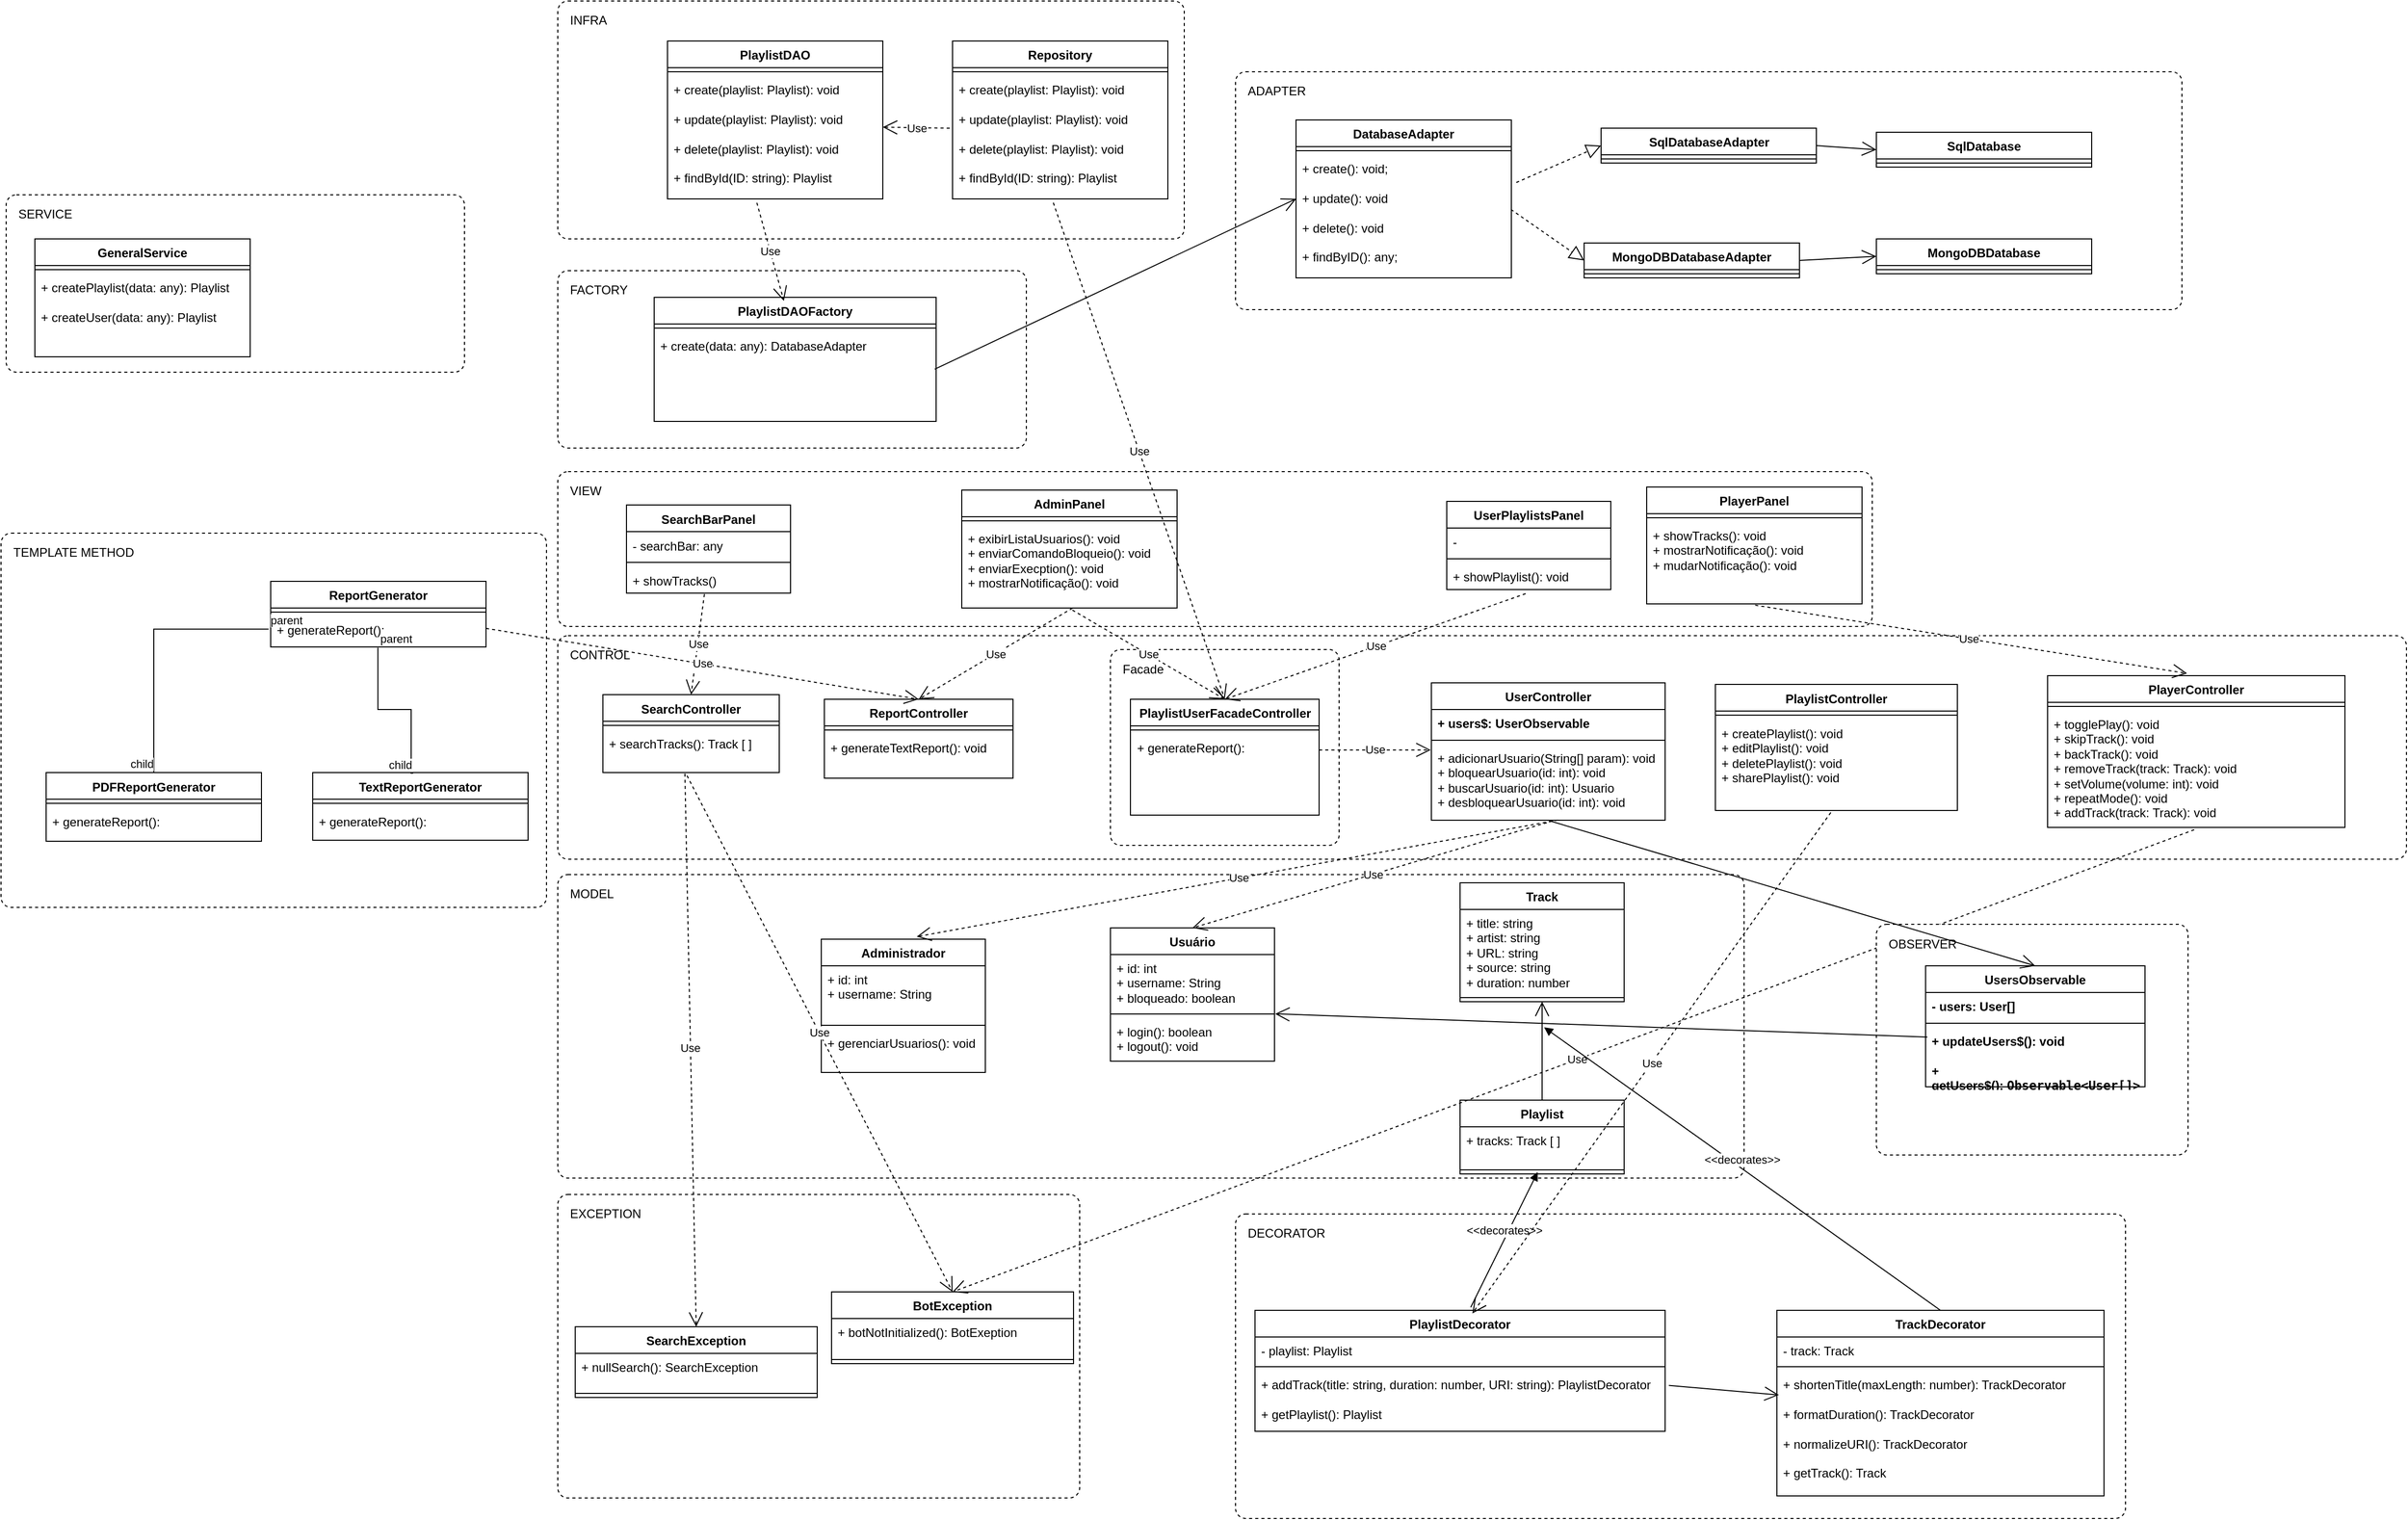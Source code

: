 <mxfile version="26.2.14">
  <diagram id="llquCvDjDa5xM2ESyYwQ" name="Page-1">
    <mxGraphModel dx="2615" dy="2371" grid="0" gridSize="10" guides="1" tooltips="1" connect="1" arrows="1" fold="1" page="1" pageScale="1" pageWidth="1169" pageHeight="1654" math="0" shadow="0" adaptiveColors="simple">
      <root>
        <mxCell id="0" />
        <mxCell id="1" parent="0" />
        <mxCell id="DxOfUJuxhYuCLYuEj3yu-24" value="ADAPTER" style="dashed=1;rounded=1;absoluteArcSize=1;arcSize=20;html=1;verticalAlign=top;align=left;spacingTop=5;spacingLeft=10;whiteSpace=wrap;" parent="1" vertex="1">
          <mxGeometry x="913" y="-209" width="923" height="232" as="geometry" />
        </mxCell>
        <mxCell id="DxOfUJuxhYuCLYuEj3yu-23" value="TEMPLATE METHOD" style="dashed=1;rounded=1;absoluteArcSize=1;arcSize=20;html=1;verticalAlign=top;align=left;spacingTop=5;spacingLeft=10;whiteSpace=wrap;" parent="1" vertex="1">
          <mxGeometry x="-291" y="241" width="532" height="365" as="geometry" />
        </mxCell>
        <mxCell id="kjr9ipNv8nIO2POJV1Nx-50" value="EXCEPTION" style="dashed=1;rounded=1;absoluteArcSize=1;arcSize=20;html=1;verticalAlign=top;align=left;spacingTop=5;spacingLeft=10;whiteSpace=wrap;" parent="1" vertex="1">
          <mxGeometry x="252" y="886" width="509" height="296" as="geometry" />
        </mxCell>
        <mxCell id="T6Cd3c6cxlewvigG5RWd-3" value="MODEL" style="dashed=1;rounded=1;absoluteArcSize=1;arcSize=20;html=1;verticalAlign=top;align=left;spacingTop=5;spacingLeft=10;whiteSpace=wrap;" parent="1" vertex="1">
          <mxGeometry x="252" y="574" width="1157" height="296" as="geometry" />
        </mxCell>
        <mxCell id="T6Cd3c6cxlewvigG5RWd-2" value="VIEW" style="dashed=1;rounded=1;absoluteArcSize=1;arcSize=20;html=1;verticalAlign=top;align=left;spacingTop=5;spacingLeft=10;whiteSpace=wrap;" parent="1" vertex="1">
          <mxGeometry x="252" y="181" width="1282" height="151" as="geometry" />
        </mxCell>
        <mxCell id="T6Cd3c6cxlewvigG5RWd-1" value="CONTROL" style="dashed=1;rounded=1;absoluteArcSize=1;arcSize=20;html=1;verticalAlign=top;align=left;spacingTop=5;spacingLeft=10;whiteSpace=wrap;" parent="1" vertex="1">
          <mxGeometry x="252" y="341" width="1803" height="218" as="geometry" />
        </mxCell>
        <mxCell id="5KsK36yTaGeS-g4vnIt7-17" value="Track" style="swimlane;fontStyle=1;align=center;verticalAlign=top;childLayout=stackLayout;horizontal=1;startSize=26;horizontalStack=0;resizeParent=1;resizeParentMax=0;resizeLast=0;collapsible=1;marginBottom=0;whiteSpace=wrap;html=1;" parent="1" vertex="1">
          <mxGeometry x="1132" y="582" width="160" height="116" as="geometry" />
        </mxCell>
        <mxCell id="5KsK36yTaGeS-g4vnIt7-18" value="+ title: string&lt;div&gt;+ artist: string&lt;/div&gt;&lt;div&gt;+ URL: string&lt;/div&gt;&lt;div&gt;+ source: string&lt;/div&gt;&lt;div&gt;+ duration: number&lt;/div&gt;&lt;div&gt;&lt;br&gt;&lt;/div&gt;" style="text;strokeColor=none;fillColor=none;align=left;verticalAlign=top;spacingLeft=4;spacingRight=4;overflow=hidden;rotatable=0;points=[[0,0.5],[1,0.5]];portConstraint=eastwest;whiteSpace=wrap;html=1;" parent="5KsK36yTaGeS-g4vnIt7-17" vertex="1">
          <mxGeometry y="26" width="160" height="82" as="geometry" />
        </mxCell>
        <mxCell id="5KsK36yTaGeS-g4vnIt7-19" value="" style="line;strokeWidth=1;fillColor=none;align=left;verticalAlign=middle;spacingTop=-1;spacingLeft=3;spacingRight=3;rotatable=0;labelPosition=right;points=[];portConstraint=eastwest;strokeColor=inherit;" parent="5KsK36yTaGeS-g4vnIt7-17" vertex="1">
          <mxGeometry y="108" width="160" height="8" as="geometry" />
        </mxCell>
        <mxCell id="5KsK36yTaGeS-g4vnIt7-37" value="PlayerController" style="swimlane;fontStyle=1;align=center;verticalAlign=top;childLayout=stackLayout;horizontal=1;startSize=26;horizontalStack=0;resizeParent=1;resizeParentMax=0;resizeLast=0;collapsible=1;marginBottom=0;whiteSpace=wrap;html=1;" parent="1" vertex="1">
          <mxGeometry x="1705" y="380" width="290" height="148" as="geometry" />
        </mxCell>
        <mxCell id="5KsK36yTaGeS-g4vnIt7-39" value="" style="line;strokeWidth=1;fillColor=none;align=left;verticalAlign=middle;spacingTop=-1;spacingLeft=3;spacingRight=3;rotatable=0;labelPosition=right;points=[];portConstraint=eastwest;strokeColor=inherit;" parent="5KsK36yTaGeS-g4vnIt7-37" vertex="1">
          <mxGeometry y="26" width="290" height="8" as="geometry" />
        </mxCell>
        <mxCell id="5KsK36yTaGeS-g4vnIt7-40" value="+ togglePlay(): void&lt;br&gt;+ skipTrack(): void&lt;div&gt;+ backTrack(): void&lt;/div&gt;&lt;div&gt;+ removeTrack(track: Track): void&lt;/div&gt;&lt;div&gt;+ setVolume(volume: int): void&lt;/div&gt;&lt;div&gt;+ repeatMode(): void&lt;/div&gt;&lt;div&gt;+ addTrack(track: Track): void&lt;/div&gt;" style="text;strokeColor=none;fillColor=none;align=left;verticalAlign=top;spacingLeft=4;spacingRight=4;overflow=hidden;rotatable=0;points=[[0,0.5],[1,0.5]];portConstraint=eastwest;whiteSpace=wrap;html=1;" parent="5KsK36yTaGeS-g4vnIt7-37" vertex="1">
          <mxGeometry y="34" width="290" height="114" as="geometry" />
        </mxCell>
        <mxCell id="5KsK36yTaGeS-g4vnIt7-41" value="PlayerPanel" style="swimlane;fontStyle=1;align=center;verticalAlign=top;childLayout=stackLayout;horizontal=1;startSize=26;horizontalStack=0;resizeParent=1;resizeParentMax=0;resizeLast=0;collapsible=1;marginBottom=0;whiteSpace=wrap;html=1;" parent="1" vertex="1">
          <mxGeometry x="1314" y="196" width="210" height="114" as="geometry" />
        </mxCell>
        <mxCell id="5KsK36yTaGeS-g4vnIt7-43" value="" style="line;strokeWidth=1;fillColor=none;align=left;verticalAlign=middle;spacingTop=-1;spacingLeft=3;spacingRight=3;rotatable=0;labelPosition=right;points=[];portConstraint=eastwest;strokeColor=inherit;" parent="5KsK36yTaGeS-g4vnIt7-41" vertex="1">
          <mxGeometry y="26" width="210" height="8" as="geometry" />
        </mxCell>
        <mxCell id="5KsK36yTaGeS-g4vnIt7-44" value="+ showTracks(): void&lt;div&gt;+ mostrarNotificação(): void&lt;/div&gt;&lt;div&gt;+ mudarNotificação(): void&lt;/div&gt;" style="text;strokeColor=none;fillColor=none;align=left;verticalAlign=top;spacingLeft=4;spacingRight=4;overflow=hidden;rotatable=0;points=[[0,0.5],[1,0.5]];portConstraint=eastwest;whiteSpace=wrap;html=1;" parent="5KsK36yTaGeS-g4vnIt7-41" vertex="1">
          <mxGeometry y="34" width="210" height="80" as="geometry" />
        </mxCell>
        <mxCell id="5KsK36yTaGeS-g4vnIt7-48" value="Use" style="endArrow=open;endSize=12;dashed=1;html=1;rounded=0;exitX=0.504;exitY=1.016;exitDx=0;exitDy=0;exitPerimeter=0;entryX=0.469;entryY=-0.015;entryDx=0;entryDy=0;entryPerimeter=0;" parent="1" source="5KsK36yTaGeS-g4vnIt7-44" target="5KsK36yTaGeS-g4vnIt7-37" edge="1">
          <mxGeometry x="-0.013" width="160" relative="1" as="geometry">
            <mxPoint x="1400" y="192" as="sourcePoint" />
            <mxPoint x="1560" y="192" as="targetPoint" />
            <mxPoint as="offset" />
          </mxGeometry>
        </mxCell>
        <mxCell id="5KsK36yTaGeS-g4vnIt7-50" value="Use" style="endArrow=open;endSize=12;dashed=1;html=1;rounded=0;exitX=0.475;exitY=1.038;exitDx=0;exitDy=0;exitPerimeter=0;entryX=0.5;entryY=0;entryDx=0;entryDy=0;" parent="1" source="kjr9ipNv8nIO2POJV1Nx-4" target="5KsK36yTaGeS-g4vnIt7-33" edge="1">
          <mxGeometry x="-0.006" width="160" relative="1" as="geometry">
            <mxPoint x="480" y="316.328" as="sourcePoint" />
            <mxPoint x="1065" y="301" as="targetPoint" />
            <mxPoint as="offset" />
          </mxGeometry>
        </mxCell>
        <mxCell id="5KsK36yTaGeS-g4vnIt7-33" value="SearchController" style="swimlane;fontStyle=1;align=center;verticalAlign=top;childLayout=stackLayout;horizontal=1;startSize=26;horizontalStack=0;resizeParent=1;resizeParentMax=0;resizeLast=0;collapsible=1;marginBottom=0;whiteSpace=wrap;html=1;" parent="1" vertex="1">
          <mxGeometry x="296" y="398.5" width="172" height="76" as="geometry" />
        </mxCell>
        <mxCell id="5KsK36yTaGeS-g4vnIt7-35" value="" style="line;strokeWidth=1;fillColor=none;align=left;verticalAlign=middle;spacingTop=-1;spacingLeft=3;spacingRight=3;rotatable=0;labelPosition=right;points=[];portConstraint=eastwest;strokeColor=inherit;" parent="5KsK36yTaGeS-g4vnIt7-33" vertex="1">
          <mxGeometry y="26" width="172" height="8" as="geometry" />
        </mxCell>
        <mxCell id="5KsK36yTaGeS-g4vnIt7-36" value="&lt;div&gt;+ searchTracks(): Track [ ]&lt;/div&gt;" style="text;strokeColor=none;fillColor=none;align=left;verticalAlign=top;spacingLeft=4;spacingRight=4;overflow=hidden;rotatable=0;points=[[0,0.5],[1,0.5]];portConstraint=eastwest;whiteSpace=wrap;html=1;" parent="5KsK36yTaGeS-g4vnIt7-33" vertex="1">
          <mxGeometry y="34" width="172" height="42" as="geometry" />
        </mxCell>
        <mxCell id="kjr9ipNv8nIO2POJV1Nx-1" value="SearchBarPanel" style="swimlane;fontStyle=1;align=center;verticalAlign=top;childLayout=stackLayout;horizontal=1;startSize=26;horizontalStack=0;resizeParent=1;resizeParentMax=0;resizeLast=0;collapsible=1;marginBottom=0;whiteSpace=wrap;html=1;" parent="1" vertex="1">
          <mxGeometry x="319" y="213.5" width="160" height="86" as="geometry" />
        </mxCell>
        <mxCell id="kjr9ipNv8nIO2POJV1Nx-2" value="- searchBar: any" style="text;strokeColor=none;fillColor=none;align=left;verticalAlign=top;spacingLeft=4;spacingRight=4;overflow=hidden;rotatable=0;points=[[0,0.5],[1,0.5]];portConstraint=eastwest;whiteSpace=wrap;html=1;" parent="kjr9ipNv8nIO2POJV1Nx-1" vertex="1">
          <mxGeometry y="26" width="160" height="26" as="geometry" />
        </mxCell>
        <mxCell id="kjr9ipNv8nIO2POJV1Nx-3" value="" style="line;strokeWidth=1;fillColor=none;align=left;verticalAlign=middle;spacingTop=-1;spacingLeft=3;spacingRight=3;rotatable=0;labelPosition=right;points=[];portConstraint=eastwest;strokeColor=inherit;" parent="kjr9ipNv8nIO2POJV1Nx-1" vertex="1">
          <mxGeometry y="52" width="160" height="8" as="geometry" />
        </mxCell>
        <mxCell id="kjr9ipNv8nIO2POJV1Nx-4" value="+ showTracks()" style="text;strokeColor=none;fillColor=none;align=left;verticalAlign=top;spacingLeft=4;spacingRight=4;overflow=hidden;rotatable=0;points=[[0,0.5],[1,0.5]];portConstraint=eastwest;whiteSpace=wrap;html=1;" parent="kjr9ipNv8nIO2POJV1Nx-1" vertex="1">
          <mxGeometry y="60" width="160" height="26" as="geometry" />
        </mxCell>
        <mxCell id="kjr9ipNv8nIO2POJV1Nx-5" value="UserPlaylistsPanel" style="swimlane;fontStyle=1;align=center;verticalAlign=top;childLayout=stackLayout;horizontal=1;startSize=26;horizontalStack=0;resizeParent=1;resizeParentMax=0;resizeLast=0;collapsible=1;marginBottom=0;whiteSpace=wrap;html=1;" parent="1" vertex="1">
          <mxGeometry x="1119" y="210" width="160" height="86" as="geometry" />
        </mxCell>
        <mxCell id="kjr9ipNv8nIO2POJV1Nx-6" value="-" style="text;strokeColor=none;fillColor=none;align=left;verticalAlign=top;spacingLeft=4;spacingRight=4;overflow=hidden;rotatable=0;points=[[0,0.5],[1,0.5]];portConstraint=eastwest;whiteSpace=wrap;html=1;" parent="kjr9ipNv8nIO2POJV1Nx-5" vertex="1">
          <mxGeometry y="26" width="160" height="26" as="geometry" />
        </mxCell>
        <mxCell id="kjr9ipNv8nIO2POJV1Nx-7" value="" style="line;strokeWidth=1;fillColor=none;align=left;verticalAlign=middle;spacingTop=-1;spacingLeft=3;spacingRight=3;rotatable=0;labelPosition=right;points=[];portConstraint=eastwest;strokeColor=inherit;" parent="kjr9ipNv8nIO2POJV1Nx-5" vertex="1">
          <mxGeometry y="52" width="160" height="8" as="geometry" />
        </mxCell>
        <mxCell id="kjr9ipNv8nIO2POJV1Nx-8" value="+ showPlaylist(): void" style="text;strokeColor=none;fillColor=none;align=left;verticalAlign=top;spacingLeft=4;spacingRight=4;overflow=hidden;rotatable=0;points=[[0,0.5],[1,0.5]];portConstraint=eastwest;whiteSpace=wrap;html=1;" parent="kjr9ipNv8nIO2POJV1Nx-5" vertex="1">
          <mxGeometry y="60" width="160" height="26" as="geometry" />
        </mxCell>
        <mxCell id="kjr9ipNv8nIO2POJV1Nx-10" value="PlaylistController" style="swimlane;fontStyle=1;align=center;verticalAlign=top;childLayout=stackLayout;horizontal=1;startSize=26;horizontalStack=0;resizeParent=1;resizeParentMax=0;resizeLast=0;collapsible=1;marginBottom=0;whiteSpace=wrap;html=1;" parent="1" vertex="1">
          <mxGeometry x="1381" y="388.5" width="236" height="123" as="geometry" />
        </mxCell>
        <mxCell id="kjr9ipNv8nIO2POJV1Nx-11" value="" style="line;strokeWidth=1;fillColor=none;align=left;verticalAlign=middle;spacingTop=-1;spacingLeft=3;spacingRight=3;rotatable=0;labelPosition=right;points=[];portConstraint=eastwest;strokeColor=inherit;" parent="kjr9ipNv8nIO2POJV1Nx-10" vertex="1">
          <mxGeometry y="26" width="236" height="8" as="geometry" />
        </mxCell>
        <mxCell id="kjr9ipNv8nIO2POJV1Nx-12" value="&lt;div&gt;+ createPlaylist(): void&lt;/div&gt;&lt;div&gt;+ editPlaylist(): void&lt;/div&gt;&lt;div&gt;+ deletePlaylist(): void&lt;/div&gt;&lt;div&gt;+ sharePlaylist(): void&lt;/div&gt;" style="text;strokeColor=none;fillColor=none;align=left;verticalAlign=top;spacingLeft=4;spacingRight=4;overflow=hidden;rotatable=0;points=[[0,0.5],[1,0.5]];portConstraint=eastwest;whiteSpace=wrap;html=1;" parent="kjr9ipNv8nIO2POJV1Nx-10" vertex="1">
          <mxGeometry y="34" width="236" height="89" as="geometry" />
        </mxCell>
        <mxCell id="kjr9ipNv8nIO2POJV1Nx-15" value="Usuário" style="swimlane;fontStyle=1;align=center;verticalAlign=top;childLayout=stackLayout;horizontal=1;startSize=26;horizontalStack=0;resizeParent=1;resizeParentMax=0;resizeLast=0;collapsible=1;marginBottom=0;whiteSpace=wrap;html=1;" parent="1" vertex="1">
          <mxGeometry x="791" y="626" width="160" height="130" as="geometry" />
        </mxCell>
        <mxCell id="kjr9ipNv8nIO2POJV1Nx-16" value="+ id: int&lt;div&gt;+ username: String&lt;/div&gt;&lt;div&gt;+ bloqueado: boolean&lt;/div&gt;" style="text;strokeColor=none;fillColor=none;align=left;verticalAlign=top;spacingLeft=4;spacingRight=4;overflow=hidden;rotatable=0;points=[[0,0.5],[1,0.5]];portConstraint=eastwest;whiteSpace=wrap;html=1;" parent="kjr9ipNv8nIO2POJV1Nx-15" vertex="1">
          <mxGeometry y="26" width="160" height="54" as="geometry" />
        </mxCell>
        <mxCell id="kjr9ipNv8nIO2POJV1Nx-17" value="" style="line;strokeWidth=1;fillColor=none;align=left;verticalAlign=middle;spacingTop=-1;spacingLeft=3;spacingRight=3;rotatable=0;labelPosition=right;points=[];portConstraint=eastwest;strokeColor=inherit;" parent="kjr9ipNv8nIO2POJV1Nx-15" vertex="1">
          <mxGeometry y="80" width="160" height="8" as="geometry" />
        </mxCell>
        <mxCell id="kjr9ipNv8nIO2POJV1Nx-18" value="+ login(): boolean&lt;div&gt;+ logout(): void&lt;/div&gt;" style="text;strokeColor=none;fillColor=none;align=left;verticalAlign=top;spacingLeft=4;spacingRight=4;overflow=hidden;rotatable=0;points=[[0,0.5],[1,0.5]];portConstraint=eastwest;whiteSpace=wrap;html=1;" parent="kjr9ipNv8nIO2POJV1Nx-15" vertex="1">
          <mxGeometry y="88" width="160" height="42" as="geometry" />
        </mxCell>
        <mxCell id="kjr9ipNv8nIO2POJV1Nx-19" value="AdminPanel" style="swimlane;fontStyle=1;align=center;verticalAlign=top;childLayout=stackLayout;horizontal=1;startSize=26;horizontalStack=0;resizeParent=1;resizeParentMax=0;resizeLast=0;collapsible=1;marginBottom=0;whiteSpace=wrap;html=1;" parent="1" vertex="1">
          <mxGeometry x="646" y="199" width="210" height="115" as="geometry" />
        </mxCell>
        <mxCell id="kjr9ipNv8nIO2POJV1Nx-20" value="" style="line;strokeWidth=1;fillColor=none;align=left;verticalAlign=middle;spacingTop=-1;spacingLeft=3;spacingRight=3;rotatable=0;labelPosition=right;points=[];portConstraint=eastwest;strokeColor=inherit;" parent="kjr9ipNv8nIO2POJV1Nx-19" vertex="1">
          <mxGeometry y="26" width="210" height="8" as="geometry" />
        </mxCell>
        <mxCell id="kjr9ipNv8nIO2POJV1Nx-21" value="+ exibirListaUsuarios(): void&lt;div&gt;+ enviarComandoBloqueio(): void&lt;/div&gt;&lt;div&gt;+ enviarExecption(): void&lt;br&gt;&lt;/div&gt;&lt;div&gt;+ mostrarNotificação(): void&lt;/div&gt;" style="text;strokeColor=none;fillColor=none;align=left;verticalAlign=top;spacingLeft=4;spacingRight=4;overflow=hidden;rotatable=0;points=[[0,0.5],[1,0.5]];portConstraint=eastwest;whiteSpace=wrap;html=1;" parent="kjr9ipNv8nIO2POJV1Nx-19" vertex="1">
          <mxGeometry y="34" width="210" height="81" as="geometry" />
        </mxCell>
        <mxCell id="kjr9ipNv8nIO2POJV1Nx-31" value="Playlist" style="swimlane;fontStyle=1;align=center;verticalAlign=top;childLayout=stackLayout;horizontal=1;startSize=26;horizontalStack=0;resizeParent=1;resizeParentMax=0;resizeLast=0;collapsible=1;marginBottom=0;whiteSpace=wrap;html=1;" parent="1" vertex="1">
          <mxGeometry x="1132" y="794" width="160" height="72" as="geometry" />
        </mxCell>
        <mxCell id="kjr9ipNv8nIO2POJV1Nx-32" value="+ tracks: Track [ ]" style="text;strokeColor=none;fillColor=none;align=left;verticalAlign=top;spacingLeft=4;spacingRight=4;overflow=hidden;rotatable=0;points=[[0,0.5],[1,0.5]];portConstraint=eastwest;whiteSpace=wrap;html=1;" parent="kjr9ipNv8nIO2POJV1Nx-31" vertex="1">
          <mxGeometry y="26" width="160" height="38" as="geometry" />
        </mxCell>
        <mxCell id="kjr9ipNv8nIO2POJV1Nx-33" value="" style="line;strokeWidth=1;fillColor=none;align=left;verticalAlign=middle;spacingTop=-1;spacingLeft=3;spacingRight=3;rotatable=0;labelPosition=right;points=[];portConstraint=eastwest;strokeColor=inherit;" parent="kjr9ipNv8nIO2POJV1Nx-31" vertex="1">
          <mxGeometry y="64" width="160" height="8" as="geometry" />
        </mxCell>
        <mxCell id="kjr9ipNv8nIO2POJV1Nx-37" value="ReportController" style="swimlane;fontStyle=1;align=center;verticalAlign=top;childLayout=stackLayout;horizontal=1;startSize=26;horizontalStack=0;resizeParent=1;resizeParentMax=0;resizeLast=0;collapsible=1;marginBottom=0;whiteSpace=wrap;html=1;" parent="1" vertex="1">
          <mxGeometry x="512" y="403" width="184" height="77" as="geometry" />
        </mxCell>
        <mxCell id="kjr9ipNv8nIO2POJV1Nx-38" value="" style="line;strokeWidth=1;fillColor=none;align=left;verticalAlign=middle;spacingTop=-1;spacingLeft=3;spacingRight=3;rotatable=0;labelPosition=right;points=[];portConstraint=eastwest;strokeColor=inherit;" parent="kjr9ipNv8nIO2POJV1Nx-37" vertex="1">
          <mxGeometry y="26" width="184" height="8" as="geometry" />
        </mxCell>
        <mxCell id="kjr9ipNv8nIO2POJV1Nx-39" value="+ generateTextReport(): void" style="text;strokeColor=none;fillColor=none;align=left;verticalAlign=top;spacingLeft=4;spacingRight=4;overflow=hidden;rotatable=0;points=[[0,0.5],[1,0.5]];portConstraint=eastwest;whiteSpace=wrap;html=1;" parent="kjr9ipNv8nIO2POJV1Nx-37" vertex="1">
          <mxGeometry y="34" width="184" height="43" as="geometry" />
        </mxCell>
        <mxCell id="kjr9ipNv8nIO2POJV1Nx-40" value="Use" style="endArrow=open;endSize=12;dashed=1;html=1;rounded=0;exitX=0.514;exitY=1.002;exitDx=0;exitDy=0;exitPerimeter=0;entryX=0.5;entryY=0;entryDx=0;entryDy=0;" parent="1" source="kjr9ipNv8nIO2POJV1Nx-21" target="kjr9ipNv8nIO2POJV1Nx-37" edge="1">
          <mxGeometry x="-0.002" width="160" relative="1" as="geometry">
            <mxPoint x="595" y="311" as="sourcePoint" />
            <mxPoint x="747" y="414" as="targetPoint" />
            <mxPoint as="offset" />
          </mxGeometry>
        </mxCell>
        <mxCell id="kjr9ipNv8nIO2POJV1Nx-41" value="" style="endArrow=open;endFill=1;endSize=12;html=1;rounded=0;entryX=0.5;entryY=1;entryDx=0;entryDy=0;exitX=0.5;exitY=0;exitDx=0;exitDy=0;" parent="1" source="kjr9ipNv8nIO2POJV1Nx-31" target="5KsK36yTaGeS-g4vnIt7-17" edge="1">
          <mxGeometry width="160" relative="1" as="geometry">
            <mxPoint x="1556" y="819" as="sourcePoint" />
            <mxPoint x="1295" y="656" as="targetPoint" />
          </mxGeometry>
        </mxCell>
        <mxCell id="kjr9ipNv8nIO2POJV1Nx-42" value="Administrador" style="swimlane;fontStyle=1;align=center;verticalAlign=top;childLayout=stackLayout;horizontal=1;startSize=26;horizontalStack=0;resizeParent=1;resizeParentMax=0;resizeLast=0;collapsible=1;marginBottom=0;whiteSpace=wrap;html=1;" parent="1" vertex="1">
          <mxGeometry x="509" y="637" width="160" height="130" as="geometry" />
        </mxCell>
        <mxCell id="kjr9ipNv8nIO2POJV1Nx-43" value="+ id: int&lt;div&gt;+ username: String&lt;/div&gt;" style="text;strokeColor=none;fillColor=none;align=left;verticalAlign=top;spacingLeft=4;spacingRight=4;overflow=hidden;rotatable=0;points=[[0,0.5],[1,0.5]];portConstraint=eastwest;whiteSpace=wrap;html=1;" parent="kjr9ipNv8nIO2POJV1Nx-42" vertex="1">
          <mxGeometry y="26" width="160" height="54" as="geometry" />
        </mxCell>
        <mxCell id="kjr9ipNv8nIO2POJV1Nx-44" value="" style="line;strokeWidth=1;fillColor=none;align=left;verticalAlign=middle;spacingTop=-1;spacingLeft=3;spacingRight=3;rotatable=0;labelPosition=right;points=[];portConstraint=eastwest;strokeColor=inherit;" parent="kjr9ipNv8nIO2POJV1Nx-42" vertex="1">
          <mxGeometry y="80" width="160" height="8" as="geometry" />
        </mxCell>
        <mxCell id="kjr9ipNv8nIO2POJV1Nx-45" value="&lt;div&gt;+ gerenciarUsuarios(): void&lt;/div&gt;" style="text;strokeColor=none;fillColor=none;align=left;verticalAlign=top;spacingLeft=4;spacingRight=4;overflow=hidden;rotatable=0;points=[[0,0.5],[1,0.5]];portConstraint=eastwest;whiteSpace=wrap;html=1;" parent="kjr9ipNv8nIO2POJV1Nx-42" vertex="1">
          <mxGeometry y="88" width="160" height="42" as="geometry" />
        </mxCell>
        <mxCell id="kjr9ipNv8nIO2POJV1Nx-46" value="SearchException" style="swimlane;fontStyle=1;align=center;verticalAlign=top;childLayout=stackLayout;horizontal=1;startSize=26;horizontalStack=0;resizeParent=1;resizeParentMax=0;resizeLast=0;collapsible=1;marginBottom=0;whiteSpace=wrap;html=1;" parent="1" vertex="1">
          <mxGeometry x="269" y="1015" width="236" height="69" as="geometry" />
        </mxCell>
        <mxCell id="kjr9ipNv8nIO2POJV1Nx-47" value="+ nullSearch(): SearchException" style="text;strokeColor=none;fillColor=none;align=left;verticalAlign=top;spacingLeft=4;spacingRight=4;overflow=hidden;rotatable=0;points=[[0,0.5],[1,0.5]];portConstraint=eastwest;whiteSpace=wrap;html=1;" parent="kjr9ipNv8nIO2POJV1Nx-46" vertex="1">
          <mxGeometry y="26" width="236" height="35" as="geometry" />
        </mxCell>
        <mxCell id="kjr9ipNv8nIO2POJV1Nx-48" value="" style="line;strokeWidth=1;fillColor=none;align=left;verticalAlign=middle;spacingTop=-1;spacingLeft=3;spacingRight=3;rotatable=0;labelPosition=right;points=[];portConstraint=eastwest;strokeColor=inherit;" parent="kjr9ipNv8nIO2POJV1Nx-46" vertex="1">
          <mxGeometry y="61" width="236" height="8" as="geometry" />
        </mxCell>
        <mxCell id="kjr9ipNv8nIO2POJV1Nx-49" value="Use" style="endArrow=open;endSize=12;dashed=1;html=1;rounded=0;exitX=0.465;exitY=1.024;exitDx=0;exitDy=0;exitPerimeter=0;entryX=0.5;entryY=0;entryDx=0;entryDy=0;" parent="1" source="5KsK36yTaGeS-g4vnIt7-36" target="kjr9ipNv8nIO2POJV1Nx-46" edge="1">
          <mxGeometry x="-0.006" width="160" relative="1" as="geometry">
            <mxPoint x="405" y="302" as="sourcePoint" />
            <mxPoint x="917" y="1018" as="targetPoint" />
            <mxPoint as="offset" />
          </mxGeometry>
        </mxCell>
        <mxCell id="kjr9ipNv8nIO2POJV1Nx-59" value="Use" style="endArrow=open;endSize=12;dashed=1;html=1;rounded=0;exitX=0.541;exitY=0.998;exitDx=0;exitDy=0;exitPerimeter=0;entryX=0.582;entryY=-0.019;entryDx=0;entryDy=0;entryPerimeter=0;" parent="1" source="zEK6xKlpBCylGKKtQMx9-17" target="kjr9ipNv8nIO2POJV1Nx-42" edge="1">
          <mxGeometry x="-0.006" width="160" relative="1" as="geometry">
            <mxPoint x="1206" y="299" as="sourcePoint" />
            <mxPoint x="1209" y="413" as="targetPoint" />
            <mxPoint as="offset" />
          </mxGeometry>
        </mxCell>
        <mxCell id="kjr9ipNv8nIO2POJV1Nx-63" value="Use" style="endArrow=open;endSize=12;dashed=1;html=1;rounded=0;exitX=0.519;exitY=1.009;exitDx=0;exitDy=0;exitPerimeter=0;entryX=0.5;entryY=0;entryDx=0;entryDy=0;" parent="1" source="zEK6xKlpBCylGKKtQMx9-17" target="kjr9ipNv8nIO2POJV1Nx-15" edge="1">
          <mxGeometry width="160" relative="1" as="geometry">
            <mxPoint x="907" y="582" as="sourcePoint" />
            <mxPoint x="1067" y="582" as="targetPoint" />
          </mxGeometry>
        </mxCell>
        <mxCell id="kjr9ipNv8nIO2POJV1Nx-67" value="BotException" style="swimlane;fontStyle=1;align=center;verticalAlign=top;childLayout=stackLayout;horizontal=1;startSize=26;horizontalStack=0;resizeParent=1;resizeParentMax=0;resizeLast=0;collapsible=1;marginBottom=0;whiteSpace=wrap;html=1;" parent="1" vertex="1">
          <mxGeometry x="519" y="981" width="236" height="70" as="geometry" />
        </mxCell>
        <mxCell id="kjr9ipNv8nIO2POJV1Nx-68" value="+ botNotInitialized(): BotExeption" style="text;strokeColor=none;fillColor=none;align=left;verticalAlign=top;spacingLeft=4;spacingRight=4;overflow=hidden;rotatable=0;points=[[0,0.5],[1,0.5]];portConstraint=eastwest;whiteSpace=wrap;html=1;" parent="kjr9ipNv8nIO2POJV1Nx-67" vertex="1">
          <mxGeometry y="26" width="236" height="36" as="geometry" />
        </mxCell>
        <mxCell id="kjr9ipNv8nIO2POJV1Nx-69" value="" style="line;strokeWidth=1;fillColor=none;align=left;verticalAlign=middle;spacingTop=-1;spacingLeft=3;spacingRight=3;rotatable=0;labelPosition=right;points=[];portConstraint=eastwest;strokeColor=inherit;" parent="kjr9ipNv8nIO2POJV1Nx-67" vertex="1">
          <mxGeometry y="62" width="236" height="8" as="geometry" />
        </mxCell>
        <mxCell id="kjr9ipNv8nIO2POJV1Nx-70" value="Use" style="endArrow=open;endSize=12;dashed=1;html=1;rounded=0;exitX=0.477;exitY=1.071;exitDx=0;exitDy=0;exitPerimeter=0;entryX=0.5;entryY=0;entryDx=0;entryDy=0;" parent="1" source="5KsK36yTaGeS-g4vnIt7-36" target="kjr9ipNv8nIO2POJV1Nx-67" edge="1">
          <mxGeometry x="-0.006" width="160" relative="1" as="geometry">
            <mxPoint x="400" y="490" as="sourcePoint" />
            <mxPoint x="397" y="1025" as="targetPoint" />
            <mxPoint as="offset" />
          </mxGeometry>
        </mxCell>
        <mxCell id="kjr9ipNv8nIO2POJV1Nx-71" value="Use" style="endArrow=open;endSize=12;dashed=1;html=1;rounded=0;exitX=0.493;exitY=1.02;exitDx=0;exitDy=0;exitPerimeter=0;entryX=0.5;entryY=0;entryDx=0;entryDy=0;" parent="1" source="5KsK36yTaGeS-g4vnIt7-40" target="kjr9ipNv8nIO2POJV1Nx-67" edge="1">
          <mxGeometry x="-0.006" width="160" relative="1" as="geometry">
            <mxPoint x="410" y="500" as="sourcePoint" />
            <mxPoint x="407" y="1035" as="targetPoint" />
            <mxPoint as="offset" />
          </mxGeometry>
        </mxCell>
        <mxCell id="R-hwBEUbuUhntxm6cdEF-1" value="INFRA" style="dashed=1;rounded=1;absoluteArcSize=1;arcSize=20;html=1;verticalAlign=top;align=left;spacingTop=5;spacingLeft=10;whiteSpace=wrap;" parent="1" vertex="1">
          <mxGeometry x="252" y="-278" width="611" height="232" as="geometry" />
        </mxCell>
        <mxCell id="R-hwBEUbuUhntxm6cdEF-2" value="PlaylistDAO" style="swimlane;fontStyle=1;align=center;verticalAlign=top;childLayout=stackLayout;horizontal=1;startSize=26;horizontalStack=0;resizeParent=1;resizeParentMax=0;resizeLast=0;collapsible=1;marginBottom=0;whiteSpace=wrap;html=1;" parent="1" vertex="1">
          <mxGeometry x="359" y="-239" width="210" height="154" as="geometry" />
        </mxCell>
        <mxCell id="R-hwBEUbuUhntxm6cdEF-3" value="" style="line;strokeWidth=1;fillColor=none;align=left;verticalAlign=middle;spacingTop=-1;spacingLeft=3;spacingRight=3;rotatable=0;labelPosition=right;points=[];portConstraint=eastwest;strokeColor=inherit;" parent="R-hwBEUbuUhntxm6cdEF-2" vertex="1">
          <mxGeometry y="26" width="210" height="8" as="geometry" />
        </mxCell>
        <mxCell id="R-hwBEUbuUhntxm6cdEF-4" value="+ create(playlist: Playlist): void&lt;div&gt;&lt;br&gt;&lt;/div&gt;&lt;div&gt;+ update(playlist: Playlist): void&lt;/div&gt;&lt;div&gt;&lt;br&gt;&lt;/div&gt;&lt;div&gt;+ delete(playlist: Playlist): void&lt;/div&gt;&lt;div&gt;&lt;br&gt;&lt;/div&gt;&lt;div&gt;+ findById(ID: string): Playlist&lt;/div&gt;" style="text;strokeColor=none;fillColor=none;align=left;verticalAlign=top;spacingLeft=4;spacingRight=4;overflow=hidden;rotatable=0;points=[[0,0.5],[1,0.5]];portConstraint=eastwest;whiteSpace=wrap;html=1;" parent="R-hwBEUbuUhntxm6cdEF-2" vertex="1">
          <mxGeometry y="34" width="210" height="120" as="geometry" />
        </mxCell>
        <mxCell id="R-hwBEUbuUhntxm6cdEF-5" value="FACTORY" style="dashed=1;rounded=1;absoluteArcSize=1;arcSize=20;html=1;verticalAlign=top;align=left;spacingTop=5;spacingLeft=10;whiteSpace=wrap;" parent="1" vertex="1">
          <mxGeometry x="252" y="-15" width="457" height="173" as="geometry" />
        </mxCell>
        <mxCell id="R-hwBEUbuUhntxm6cdEF-6" value="PlaylistDAOFactory" style="swimlane;fontStyle=1;align=center;verticalAlign=top;childLayout=stackLayout;horizontal=1;startSize=26;horizontalStack=0;resizeParent=1;resizeParentMax=0;resizeLast=0;collapsible=1;marginBottom=0;whiteSpace=wrap;html=1;" parent="1" vertex="1">
          <mxGeometry x="346" y="11" width="275" height="121" as="geometry" />
        </mxCell>
        <mxCell id="R-hwBEUbuUhntxm6cdEF-7" value="" style="line;strokeWidth=1;fillColor=none;align=left;verticalAlign=middle;spacingTop=-1;spacingLeft=3;spacingRight=3;rotatable=0;labelPosition=right;points=[];portConstraint=eastwest;strokeColor=inherit;" parent="R-hwBEUbuUhntxm6cdEF-6" vertex="1">
          <mxGeometry y="26" width="275" height="8" as="geometry" />
        </mxCell>
        <mxCell id="R-hwBEUbuUhntxm6cdEF-8" value="+ create(data: any): DatabaseAdapter&lt;div&gt;&lt;br&gt;&lt;div&gt;&lt;br&gt;&lt;/div&gt;&lt;/div&gt;" style="text;strokeColor=none;fillColor=none;align=left;verticalAlign=top;spacingLeft=4;spacingRight=4;overflow=hidden;rotatable=0;points=[[0,0.5],[1,0.5]];portConstraint=eastwest;whiteSpace=wrap;html=1;" parent="R-hwBEUbuUhntxm6cdEF-6" vertex="1">
          <mxGeometry y="34" width="275" height="87" as="geometry" />
        </mxCell>
        <mxCell id="R-hwBEUbuUhntxm6cdEF-9" value="SERVICE" style="dashed=1;rounded=1;absoluteArcSize=1;arcSize=20;html=1;verticalAlign=top;align=left;spacingTop=5;spacingLeft=10;whiteSpace=wrap;" parent="1" vertex="1">
          <mxGeometry x="-286" y="-89" width="447" height="173" as="geometry" />
        </mxCell>
        <mxCell id="R-hwBEUbuUhntxm6cdEF-10" value="GeneralService" style="swimlane;fontStyle=1;align=center;verticalAlign=top;childLayout=stackLayout;horizontal=1;startSize=26;horizontalStack=0;resizeParent=1;resizeParentMax=0;resizeLast=0;collapsible=1;marginBottom=0;whiteSpace=wrap;html=1;" parent="1" vertex="1">
          <mxGeometry x="-258" y="-46" width="210" height="115" as="geometry" />
        </mxCell>
        <mxCell id="R-hwBEUbuUhntxm6cdEF-11" value="" style="line;strokeWidth=1;fillColor=none;align=left;verticalAlign=middle;spacingTop=-1;spacingLeft=3;spacingRight=3;rotatable=0;labelPosition=right;points=[];portConstraint=eastwest;strokeColor=inherit;" parent="R-hwBEUbuUhntxm6cdEF-10" vertex="1">
          <mxGeometry y="26" width="210" height="8" as="geometry" />
        </mxCell>
        <mxCell id="R-hwBEUbuUhntxm6cdEF-12" value="+ createPlaylist(data: any): Playlist&lt;div&gt;&lt;br&gt;&lt;/div&gt;&lt;div&gt;+ createUser(data: any): Playlist&lt;/div&gt;" style="text;strokeColor=none;fillColor=none;align=left;verticalAlign=top;spacingLeft=4;spacingRight=4;overflow=hidden;rotatable=0;points=[[0,0.5],[1,0.5]];portConstraint=eastwest;whiteSpace=wrap;html=1;" parent="R-hwBEUbuUhntxm6cdEF-10" vertex="1">
          <mxGeometry y="34" width="210" height="81" as="geometry" />
        </mxCell>
        <mxCell id="R-hwBEUbuUhntxm6cdEF-13" value="Repository" style="swimlane;fontStyle=1;align=center;verticalAlign=top;childLayout=stackLayout;horizontal=1;startSize=26;horizontalStack=0;resizeParent=1;resizeParentMax=0;resizeLast=0;collapsible=1;marginBottom=0;whiteSpace=wrap;html=1;" parent="1" vertex="1">
          <mxGeometry x="637" y="-239" width="210" height="154" as="geometry" />
        </mxCell>
        <mxCell id="R-hwBEUbuUhntxm6cdEF-14" value="" style="line;strokeWidth=1;fillColor=none;align=left;verticalAlign=middle;spacingTop=-1;spacingLeft=3;spacingRight=3;rotatable=0;labelPosition=right;points=[];portConstraint=eastwest;strokeColor=inherit;" parent="R-hwBEUbuUhntxm6cdEF-13" vertex="1">
          <mxGeometry y="26" width="210" height="8" as="geometry" />
        </mxCell>
        <mxCell id="R-hwBEUbuUhntxm6cdEF-15" value="+ create(playlist: Playlist): void&lt;div&gt;&lt;br&gt;&lt;/div&gt;&lt;div&gt;+ update(playlist: Playlist): void&lt;/div&gt;&lt;div&gt;&lt;br&gt;&lt;/div&gt;&lt;div&gt;+ delete(playlist: Playlist): void&lt;/div&gt;&lt;div&gt;&lt;br&gt;&lt;/div&gt;&lt;div&gt;+ findById(ID: string): Playlist&lt;/div&gt;" style="text;strokeColor=none;fillColor=none;align=left;verticalAlign=top;spacingLeft=4;spacingRight=4;overflow=hidden;rotatable=0;points=[[0,0.5],[1,0.5]];portConstraint=eastwest;whiteSpace=wrap;html=1;" parent="R-hwBEUbuUhntxm6cdEF-13" vertex="1">
          <mxGeometry y="34" width="210" height="120" as="geometry" />
        </mxCell>
        <mxCell id="R-hwBEUbuUhntxm6cdEF-17" value="Use" style="endArrow=open;endSize=12;dashed=1;html=1;rounded=0;exitX=-0.013;exitY=0.425;exitDx=0;exitDy=0;exitPerimeter=0;entryX=1;entryY=0.417;entryDx=0;entryDy=0;entryPerimeter=0;" parent="1" source="R-hwBEUbuUhntxm6cdEF-15" target="R-hwBEUbuUhntxm6cdEF-4" edge="1">
          <mxGeometry width="160" relative="1" as="geometry">
            <mxPoint x="684" y="2" as="sourcePoint" />
            <mxPoint x="844" y="2" as="targetPoint" />
          </mxGeometry>
        </mxCell>
        <mxCell id="R-hwBEUbuUhntxm6cdEF-18" value="Use" style="endArrow=open;endSize=12;dashed=1;html=1;rounded=0;exitX=0.415;exitY=1.031;exitDx=0;exitDy=0;exitPerimeter=0;entryX=0.46;entryY=0.029;entryDx=0;entryDy=0;entryPerimeter=0;" parent="1" source="R-hwBEUbuUhntxm6cdEF-4" target="R-hwBEUbuUhntxm6cdEF-6" edge="1">
          <mxGeometry width="160" relative="1" as="geometry">
            <mxPoint x="738" y="47" as="sourcePoint" />
            <mxPoint x="898" y="47" as="targetPoint" />
          </mxGeometry>
        </mxCell>
        <mxCell id="DxOfUJuxhYuCLYuEj3yu-4" value="Facade" style="dashed=1;rounded=1;absoluteArcSize=1;arcSize=20;html=1;verticalAlign=top;align=left;spacingTop=5;spacingLeft=10;whiteSpace=wrap;" parent="1" vertex="1">
          <mxGeometry x="791" y="354.5" width="223" height="191" as="geometry" />
        </mxCell>
        <mxCell id="DxOfUJuxhYuCLYuEj3yu-1" value="PlaylistUserFacadeController" style="swimlane;fontStyle=1;align=center;verticalAlign=top;childLayout=stackLayout;horizontal=1;startSize=26;horizontalStack=0;resizeParent=1;resizeParentMax=0;resizeLast=0;collapsible=1;marginBottom=0;whiteSpace=wrap;html=1;" parent="1" vertex="1">
          <mxGeometry x="810.5" y="403" width="184" height="113" as="geometry" />
        </mxCell>
        <mxCell id="DxOfUJuxhYuCLYuEj3yu-2" value="" style="line;strokeWidth=1;fillColor=none;align=left;verticalAlign=middle;spacingTop=-1;spacingLeft=3;spacingRight=3;rotatable=0;labelPosition=right;points=[];portConstraint=eastwest;strokeColor=inherit;" parent="DxOfUJuxhYuCLYuEj3yu-1" vertex="1">
          <mxGeometry y="26" width="184" height="8" as="geometry" />
        </mxCell>
        <mxCell id="DxOfUJuxhYuCLYuEj3yu-3" value="+ generateReport():&amp;nbsp;" style="text;strokeColor=none;fillColor=none;align=left;verticalAlign=top;spacingLeft=4;spacingRight=4;overflow=hidden;rotatable=0;points=[[0,0.5],[1,0.5]];portConstraint=eastwest;whiteSpace=wrap;html=1;" parent="DxOfUJuxhYuCLYuEj3yu-1" vertex="1">
          <mxGeometry y="34" width="184" height="79" as="geometry" />
        </mxCell>
        <mxCell id="kjr9ipNv8nIO2POJV1Nx-25" value="Use" style="endArrow=open;endSize=12;dashed=1;html=1;rounded=0;exitX=0.514;exitY=1.025;exitDx=0;exitDy=0;exitPerimeter=0;entryX=0.5;entryY=0;entryDx=0;entryDy=0;" parent="1" source="kjr9ipNv8nIO2POJV1Nx-21" target="DxOfUJuxhYuCLYuEj3yu-1" edge="1">
          <mxGeometry x="-0.006" width="160" relative="1" as="geometry">
            <mxPoint x="780" y="314" as="sourcePoint" />
            <mxPoint x="741" y="401" as="targetPoint" />
            <mxPoint as="offset" />
          </mxGeometry>
        </mxCell>
        <mxCell id="DxOfUJuxhYuCLYuEj3yu-5" value="Use" style="endArrow=open;endSize=12;dashed=1;html=1;rounded=0;exitX=1;exitY=0.196;exitDx=0;exitDy=0;exitPerimeter=0;entryX=-0.003;entryY=0.074;entryDx=0;entryDy=0;entryPerimeter=0;" parent="1" source="DxOfUJuxhYuCLYuEj3yu-3" target="zEK6xKlpBCylGKKtQMx9-17" edge="1">
          <mxGeometry width="160" relative="1" as="geometry">
            <mxPoint x="874" y="399" as="sourcePoint" />
            <mxPoint x="1034" y="399" as="targetPoint" />
          </mxGeometry>
        </mxCell>
        <mxCell id="R-hwBEUbuUhntxm6cdEF-16" value="Use" style="endArrow=open;endSize=12;dashed=1;html=1;rounded=0;entryX=0.5;entryY=0;entryDx=0;entryDy=0;exitX=0.468;exitY=1.031;exitDx=0;exitDy=0;exitPerimeter=0;" parent="1" source="R-hwBEUbuUhntxm6cdEF-15" target="DxOfUJuxhYuCLYuEj3yu-1" edge="1">
          <mxGeometry width="160" relative="1" as="geometry">
            <mxPoint x="738" y="47" as="sourcePoint" />
            <mxPoint x="898" y="47" as="targetPoint" />
          </mxGeometry>
        </mxCell>
        <mxCell id="DxOfUJuxhYuCLYuEj3yu-7" value="ReportGenerator" style="swimlane;fontStyle=1;align=center;verticalAlign=top;childLayout=stackLayout;horizontal=1;startSize=26;horizontalStack=0;resizeParent=1;resizeParentMax=0;resizeLast=0;collapsible=1;marginBottom=0;whiteSpace=wrap;html=1;" parent="1" vertex="1">
          <mxGeometry x="-28" y="288" width="210" height="64" as="geometry" />
        </mxCell>
        <mxCell id="DxOfUJuxhYuCLYuEj3yu-8" value="" style="line;strokeWidth=1;fillColor=none;align=left;verticalAlign=middle;spacingTop=-1;spacingLeft=3;spacingRight=3;rotatable=0;labelPosition=right;points=[];portConstraint=eastwest;strokeColor=inherit;" parent="DxOfUJuxhYuCLYuEj3yu-7" vertex="1">
          <mxGeometry y="26" width="210" height="8" as="geometry" />
        </mxCell>
        <mxCell id="DxOfUJuxhYuCLYuEj3yu-9" value="+ generateReport():" style="text;strokeColor=none;fillColor=none;align=left;verticalAlign=top;spacingLeft=4;spacingRight=4;overflow=hidden;rotatable=0;points=[[0,0.5],[1,0.5]];portConstraint=eastwest;whiteSpace=wrap;html=1;" parent="DxOfUJuxhYuCLYuEj3yu-7" vertex="1">
          <mxGeometry y="34" width="210" height="30" as="geometry" />
        </mxCell>
        <mxCell id="DxOfUJuxhYuCLYuEj3yu-10" value="TextReportGenerator" style="swimlane;fontStyle=1;align=center;verticalAlign=top;childLayout=stackLayout;horizontal=1;startSize=26;horizontalStack=0;resizeParent=1;resizeParentMax=0;resizeLast=0;collapsible=1;marginBottom=0;whiteSpace=wrap;html=1;" parent="1" vertex="1">
          <mxGeometry x="13" y="474.5" width="210" height="66" as="geometry" />
        </mxCell>
        <mxCell id="DxOfUJuxhYuCLYuEj3yu-11" value="" style="line;strokeWidth=1;fillColor=none;align=left;verticalAlign=middle;spacingTop=-1;spacingLeft=3;spacingRight=3;rotatable=0;labelPosition=right;points=[];portConstraint=eastwest;strokeColor=inherit;" parent="DxOfUJuxhYuCLYuEj3yu-10" vertex="1">
          <mxGeometry y="26" width="210" height="8" as="geometry" />
        </mxCell>
        <mxCell id="DxOfUJuxhYuCLYuEj3yu-12" value="+ generateReport():" style="text;strokeColor=none;fillColor=none;align=left;verticalAlign=top;spacingLeft=4;spacingRight=4;overflow=hidden;rotatable=0;points=[[0,0.5],[1,0.5]];portConstraint=eastwest;whiteSpace=wrap;html=1;" parent="DxOfUJuxhYuCLYuEj3yu-10" vertex="1">
          <mxGeometry y="34" width="210" height="32" as="geometry" />
        </mxCell>
        <mxCell id="DxOfUJuxhYuCLYuEj3yu-13" value="PDFReportGenerator" style="swimlane;fontStyle=1;align=center;verticalAlign=top;childLayout=stackLayout;horizontal=1;startSize=26;horizontalStack=0;resizeParent=1;resizeParentMax=0;resizeLast=0;collapsible=1;marginBottom=0;whiteSpace=wrap;html=1;" parent="1" vertex="1">
          <mxGeometry x="-247" y="474.5" width="210" height="67" as="geometry" />
        </mxCell>
        <mxCell id="DxOfUJuxhYuCLYuEj3yu-14" value="" style="line;strokeWidth=1;fillColor=none;align=left;verticalAlign=middle;spacingTop=-1;spacingLeft=3;spacingRight=3;rotatable=0;labelPosition=right;points=[];portConstraint=eastwest;strokeColor=inherit;" parent="DxOfUJuxhYuCLYuEj3yu-13" vertex="1">
          <mxGeometry y="26" width="210" height="8" as="geometry" />
        </mxCell>
        <mxCell id="DxOfUJuxhYuCLYuEj3yu-15" value="+ generateReport():" style="text;strokeColor=none;fillColor=none;align=left;verticalAlign=top;spacingLeft=4;spacingRight=4;overflow=hidden;rotatable=0;points=[[0,0.5],[1,0.5]];portConstraint=eastwest;whiteSpace=wrap;html=1;" parent="DxOfUJuxhYuCLYuEj3yu-13" vertex="1">
          <mxGeometry y="34" width="210" height="33" as="geometry" />
        </mxCell>
        <mxCell id="DxOfUJuxhYuCLYuEj3yu-16" value="" style="endArrow=none;html=1;edgeStyle=orthogonalEdgeStyle;rounded=0;exitX=-0.01;exitY=0.42;exitDx=0;exitDy=0;exitPerimeter=0;entryX=0.5;entryY=0;entryDx=0;entryDy=0;" parent="1" source="DxOfUJuxhYuCLYuEj3yu-9" target="DxOfUJuxhYuCLYuEj3yu-13" edge="1">
          <mxGeometry relative="1" as="geometry">
            <mxPoint x="-72" y="453" as="sourcePoint" />
            <mxPoint x="34" y="421" as="targetPoint" />
          </mxGeometry>
        </mxCell>
        <mxCell id="DxOfUJuxhYuCLYuEj3yu-17" value="parent" style="edgeLabel;resizable=0;html=1;align=left;verticalAlign=bottom;" parent="DxOfUJuxhYuCLYuEj3yu-16" connectable="0" vertex="1">
          <mxGeometry x="-1" relative="1" as="geometry" />
        </mxCell>
        <mxCell id="DxOfUJuxhYuCLYuEj3yu-18" value="child" style="edgeLabel;resizable=0;html=1;align=right;verticalAlign=bottom;" parent="DxOfUJuxhYuCLYuEj3yu-16" connectable="0" vertex="1">
          <mxGeometry x="1" relative="1" as="geometry" />
        </mxCell>
        <mxCell id="DxOfUJuxhYuCLYuEj3yu-22" value="Use" style="endArrow=open;endSize=12;dashed=1;html=1;rounded=0;exitX=1;exitY=0.395;exitDx=0;exitDy=0;exitPerimeter=0;entryX=0.5;entryY=0;entryDx=0;entryDy=0;" parent="1" source="DxOfUJuxhYuCLYuEj3yu-9" target="kjr9ipNv8nIO2POJV1Nx-37" edge="1">
          <mxGeometry x="-0.002" width="160" relative="1" as="geometry">
            <mxPoint x="764" y="324" as="sourcePoint" />
            <mxPoint x="614" y="413" as="targetPoint" />
            <mxPoint as="offset" />
          </mxGeometry>
        </mxCell>
        <mxCell id="DxOfUJuxhYuCLYuEj3yu-25" value="DatabaseAdapter" style="swimlane;fontStyle=1;align=center;verticalAlign=top;childLayout=stackLayout;horizontal=1;startSize=26;horizontalStack=0;resizeParent=1;resizeParentMax=0;resizeLast=0;collapsible=1;marginBottom=0;whiteSpace=wrap;html=1;" parent="1" vertex="1">
          <mxGeometry x="972" y="-162" width="210" height="154" as="geometry" />
        </mxCell>
        <mxCell id="DxOfUJuxhYuCLYuEj3yu-26" value="" style="line;strokeWidth=1;fillColor=none;align=left;verticalAlign=middle;spacingTop=-1;spacingLeft=3;spacingRight=3;rotatable=0;labelPosition=right;points=[];portConstraint=eastwest;strokeColor=inherit;" parent="DxOfUJuxhYuCLYuEj3yu-25" vertex="1">
          <mxGeometry y="26" width="210" height="8" as="geometry" />
        </mxCell>
        <mxCell id="DxOfUJuxhYuCLYuEj3yu-27" value="+ create(): void;&lt;div&gt;&lt;br&gt;&lt;/div&gt;&lt;div&gt;+ update(): void&lt;/div&gt;&lt;div&gt;&lt;br&gt;&lt;/div&gt;&lt;div&gt;+ delete(): void&lt;/div&gt;&lt;div&gt;&lt;br&gt;&lt;/div&gt;&lt;div&gt;+ findByID(): any;&lt;/div&gt;" style="text;strokeColor=none;fillColor=none;align=left;verticalAlign=top;spacingLeft=4;spacingRight=4;overflow=hidden;rotatable=0;points=[[0,0.5],[1,0.5]];portConstraint=eastwest;whiteSpace=wrap;html=1;" parent="DxOfUJuxhYuCLYuEj3yu-25" vertex="1">
          <mxGeometry y="34" width="210" height="120" as="geometry" />
        </mxCell>
        <mxCell id="DxOfUJuxhYuCLYuEj3yu-28" value="SqlDatabaseAdapter" style="swimlane;fontStyle=1;align=center;verticalAlign=top;childLayout=stackLayout;horizontal=1;startSize=26;horizontalStack=0;resizeParent=1;resizeParentMax=0;resizeLast=0;collapsible=1;marginBottom=0;whiteSpace=wrap;html=1;" parent="1" vertex="1">
          <mxGeometry x="1269.5" y="-154" width="210" height="34" as="geometry" />
        </mxCell>
        <mxCell id="DxOfUJuxhYuCLYuEj3yu-29" value="" style="line;strokeWidth=1;fillColor=none;align=left;verticalAlign=middle;spacingTop=-1;spacingLeft=3;spacingRight=3;rotatable=0;labelPosition=right;points=[];portConstraint=eastwest;strokeColor=inherit;" parent="DxOfUJuxhYuCLYuEj3yu-28" vertex="1">
          <mxGeometry y="26" width="210" height="8" as="geometry" />
        </mxCell>
        <mxCell id="DxOfUJuxhYuCLYuEj3yu-31" value="MongoDBDatabaseAdapter" style="swimlane;fontStyle=1;align=center;verticalAlign=top;childLayout=stackLayout;horizontal=1;startSize=26;horizontalStack=0;resizeParent=1;resizeParentMax=0;resizeLast=0;collapsible=1;marginBottom=0;whiteSpace=wrap;html=1;" parent="1" vertex="1">
          <mxGeometry x="1253" y="-42" width="210" height="34" as="geometry" />
        </mxCell>
        <mxCell id="DxOfUJuxhYuCLYuEj3yu-32" value="" style="line;strokeWidth=1;fillColor=none;align=left;verticalAlign=middle;spacingTop=-1;spacingLeft=3;spacingRight=3;rotatable=0;labelPosition=right;points=[];portConstraint=eastwest;strokeColor=inherit;" parent="DxOfUJuxhYuCLYuEj3yu-31" vertex="1">
          <mxGeometry y="26" width="210" height="8" as="geometry" />
        </mxCell>
        <mxCell id="DxOfUJuxhYuCLYuEj3yu-33" value="" style="endArrow=block;dashed=1;endFill=0;endSize=12;html=1;rounded=0;exitX=1.023;exitY=0.225;exitDx=0;exitDy=0;exitPerimeter=0;entryX=0;entryY=0.5;entryDx=0;entryDy=0;" parent="1" source="DxOfUJuxhYuCLYuEj3yu-27" target="DxOfUJuxhYuCLYuEj3yu-28" edge="1">
          <mxGeometry width="160" relative="1" as="geometry">
            <mxPoint x="978" y="-19" as="sourcePoint" />
            <mxPoint x="1138" y="-19" as="targetPoint" />
          </mxGeometry>
        </mxCell>
        <mxCell id="DxOfUJuxhYuCLYuEj3yu-34" value="" style="endArrow=block;dashed=1;endFill=0;endSize=12;html=1;rounded=0;exitX=0.998;exitY=0.444;exitDx=0;exitDy=0;exitPerimeter=0;entryX=0;entryY=0.5;entryDx=0;entryDy=0;" parent="1" source="DxOfUJuxhYuCLYuEj3yu-27" target="DxOfUJuxhYuCLYuEj3yu-31" edge="1">
          <mxGeometry width="160" relative="1" as="geometry">
            <mxPoint x="1197" y="-91" as="sourcePoint" />
            <mxPoint x="1280" y="-127" as="targetPoint" />
          </mxGeometry>
        </mxCell>
        <mxCell id="DxOfUJuxhYuCLYuEj3yu-35" value="SqlDatabase" style="swimlane;fontStyle=1;align=center;verticalAlign=top;childLayout=stackLayout;horizontal=1;startSize=26;horizontalStack=0;resizeParent=1;resizeParentMax=0;resizeLast=0;collapsible=1;marginBottom=0;whiteSpace=wrap;html=1;" parent="1" vertex="1">
          <mxGeometry x="1538" y="-150" width="210" height="34" as="geometry" />
        </mxCell>
        <mxCell id="DxOfUJuxhYuCLYuEj3yu-36" value="" style="line;strokeWidth=1;fillColor=none;align=left;verticalAlign=middle;spacingTop=-1;spacingLeft=3;spacingRight=3;rotatable=0;labelPosition=right;points=[];portConstraint=eastwest;strokeColor=inherit;" parent="DxOfUJuxhYuCLYuEj3yu-35" vertex="1">
          <mxGeometry y="26" width="210" height="8" as="geometry" />
        </mxCell>
        <mxCell id="DxOfUJuxhYuCLYuEj3yu-37" value="MongoDBDatabase" style="swimlane;fontStyle=1;align=center;verticalAlign=top;childLayout=stackLayout;horizontal=1;startSize=26;horizontalStack=0;resizeParent=1;resizeParentMax=0;resizeLast=0;collapsible=1;marginBottom=0;whiteSpace=wrap;html=1;" parent="1" vertex="1">
          <mxGeometry x="1538" y="-46" width="210" height="34" as="geometry" />
        </mxCell>
        <mxCell id="DxOfUJuxhYuCLYuEj3yu-38" value="" style="line;strokeWidth=1;fillColor=none;align=left;verticalAlign=middle;spacingTop=-1;spacingLeft=3;spacingRight=3;rotatable=0;labelPosition=right;points=[];portConstraint=eastwest;strokeColor=inherit;" parent="DxOfUJuxhYuCLYuEj3yu-37" vertex="1">
          <mxGeometry y="26" width="210" height="8" as="geometry" />
        </mxCell>
        <mxCell id="DxOfUJuxhYuCLYuEj3yu-39" value="" style="endArrow=open;endFill=1;endSize=12;html=1;rounded=0;exitX=1;exitY=0.5;exitDx=0;exitDy=0;entryX=0;entryY=0.5;entryDx=0;entryDy=0;" parent="1" source="DxOfUJuxhYuCLYuEj3yu-31" target="DxOfUJuxhYuCLYuEj3yu-37" edge="1">
          <mxGeometry width="160" relative="1" as="geometry">
            <mxPoint x="1333" y="43" as="sourcePoint" />
            <mxPoint x="1493" y="43" as="targetPoint" />
          </mxGeometry>
        </mxCell>
        <mxCell id="DxOfUJuxhYuCLYuEj3yu-40" value="" style="endArrow=open;endFill=1;endSize=12;html=1;rounded=0;exitX=1;exitY=0.5;exitDx=0;exitDy=0;entryX=0;entryY=0.5;entryDx=0;entryDy=0;" parent="1" source="DxOfUJuxhYuCLYuEj3yu-28" target="DxOfUJuxhYuCLYuEj3yu-35" edge="1">
          <mxGeometry width="160" relative="1" as="geometry">
            <mxPoint x="1333" y="43" as="sourcePoint" />
            <mxPoint x="1493" y="43" as="targetPoint" />
          </mxGeometry>
        </mxCell>
        <mxCell id="DxOfUJuxhYuCLYuEj3yu-41" value="" style="endArrow=open;endFill=1;endSize=12;html=1;rounded=0;exitX=0.995;exitY=0.415;exitDx=0;exitDy=0;exitPerimeter=0;entryX=0.001;entryY=0.357;entryDx=0;entryDy=0;entryPerimeter=0;" parent="1" source="R-hwBEUbuUhntxm6cdEF-8" target="DxOfUJuxhYuCLYuEj3yu-27" edge="1">
          <mxGeometry width="160" relative="1" as="geometry">
            <mxPoint x="632" y="48" as="sourcePoint" />
            <mxPoint x="792" y="48" as="targetPoint" />
          </mxGeometry>
        </mxCell>
        <mxCell id="DxOfUJuxhYuCLYuEj3yu-42" value="" style="endArrow=none;html=1;edgeStyle=orthogonalEdgeStyle;rounded=0;exitX=0.498;exitY=1.024;exitDx=0;exitDy=0;exitPerimeter=0;entryX=0.466;entryY=0.009;entryDx=0;entryDy=0;entryPerimeter=0;" parent="1" source="DxOfUJuxhYuCLYuEj3yu-9" target="DxOfUJuxhYuCLYuEj3yu-10" edge="1">
          <mxGeometry relative="1" as="geometry">
            <mxPoint x="-53" y="533" as="sourcePoint" />
            <mxPoint x="107" y="533" as="targetPoint" />
            <Array as="points">
              <mxPoint x="77" y="413" />
              <mxPoint x="109" y="413" />
              <mxPoint x="109" y="476" />
            </Array>
          </mxGeometry>
        </mxCell>
        <mxCell id="DxOfUJuxhYuCLYuEj3yu-43" value="parent" style="edgeLabel;resizable=0;html=1;align=left;verticalAlign=bottom;" parent="DxOfUJuxhYuCLYuEj3yu-42" connectable="0" vertex="1">
          <mxGeometry x="-1" relative="1" as="geometry" />
        </mxCell>
        <mxCell id="DxOfUJuxhYuCLYuEj3yu-44" value="child" style="edgeLabel;resizable=0;html=1;align=right;verticalAlign=bottom;" parent="DxOfUJuxhYuCLYuEj3yu-42" connectable="0" vertex="1">
          <mxGeometry x="1" relative="1" as="geometry" />
        </mxCell>
        <mxCell id="8x-7QHhs-JRQ3UcpObtD-12" value="DECORATOR" style="dashed=1;rounded=1;absoluteArcSize=1;arcSize=20;html=1;verticalAlign=top;align=left;spacingTop=5;spacingLeft=10;whiteSpace=wrap;" parent="1" vertex="1">
          <mxGeometry x="913" y="905" width="868" height="297" as="geometry" />
        </mxCell>
        <mxCell id="8x-7QHhs-JRQ3UcpObtD-4" value="TrackDecorator" style="swimlane;fontStyle=1;align=center;verticalAlign=top;childLayout=stackLayout;horizontal=1;startSize=26;horizontalStack=0;resizeParent=1;resizeParentMax=0;resizeLast=0;collapsible=1;marginBottom=0;whiteSpace=wrap;html=1;" parent="1" vertex="1">
          <mxGeometry x="1441" y="999" width="319" height="181" as="geometry" />
        </mxCell>
        <mxCell id="8x-7QHhs-JRQ3UcpObtD-5" value="- track: Track" style="text;strokeColor=none;fillColor=none;align=left;verticalAlign=top;spacingLeft=4;spacingRight=4;overflow=hidden;rotatable=0;points=[[0,0.5],[1,0.5]];portConstraint=eastwest;whiteSpace=wrap;html=1;" parent="8x-7QHhs-JRQ3UcpObtD-4" vertex="1">
          <mxGeometry y="26" width="319" height="25" as="geometry" />
        </mxCell>
        <mxCell id="8x-7QHhs-JRQ3UcpObtD-6" value="" style="line;strokeWidth=1;fillColor=none;align=left;verticalAlign=middle;spacingTop=-1;spacingLeft=3;spacingRight=3;rotatable=0;labelPosition=right;points=[];portConstraint=eastwest;strokeColor=inherit;" parent="8x-7QHhs-JRQ3UcpObtD-4" vertex="1">
          <mxGeometry y="51" width="319" height="8" as="geometry" />
        </mxCell>
        <mxCell id="8x-7QHhs-JRQ3UcpObtD-7" value="+ shortenTitle(maxLength: number): TrackDecorator&lt;div&gt;&lt;br&gt;&lt;div&gt;&lt;div&gt;+ formatDuration(): TrackDecorator&lt;/div&gt;&lt;div&gt;&lt;br&gt;&lt;/div&gt;&lt;div&gt;+ normalizeURI(): TrackDecorator&lt;/div&gt;&lt;div&gt;&lt;br&gt;&lt;/div&gt;&lt;div&gt;+ getTrack(): Track&lt;/div&gt;&lt;/div&gt;&lt;/div&gt;" style="text;strokeColor=none;fillColor=none;align=left;verticalAlign=top;spacingLeft=4;spacingRight=4;overflow=hidden;rotatable=0;points=[[0,0.5],[1,0.5]];portConstraint=eastwest;whiteSpace=wrap;html=1;" parent="8x-7QHhs-JRQ3UcpObtD-4" vertex="1">
          <mxGeometry y="59" width="319" height="122" as="geometry" />
        </mxCell>
        <mxCell id="8x-7QHhs-JRQ3UcpObtD-8" value="PlaylistDecorator" style="swimlane;fontStyle=1;align=center;verticalAlign=top;childLayout=stackLayout;horizontal=1;startSize=26;horizontalStack=0;resizeParent=1;resizeParentMax=0;resizeLast=0;collapsible=1;marginBottom=0;whiteSpace=wrap;html=1;" parent="1" vertex="1">
          <mxGeometry x="932" y="999" width="400" height="118" as="geometry" />
        </mxCell>
        <mxCell id="8x-7QHhs-JRQ3UcpObtD-9" value="- playlist: Playlist" style="text;strokeColor=none;fillColor=none;align=left;verticalAlign=top;spacingLeft=4;spacingRight=4;overflow=hidden;rotatable=0;points=[[0,0.5],[1,0.5]];portConstraint=eastwest;whiteSpace=wrap;html=1;" parent="8x-7QHhs-JRQ3UcpObtD-8" vertex="1">
          <mxGeometry y="26" width="400" height="25" as="geometry" />
        </mxCell>
        <mxCell id="8x-7QHhs-JRQ3UcpObtD-10" value="" style="line;strokeWidth=1;fillColor=none;align=left;verticalAlign=middle;spacingTop=-1;spacingLeft=3;spacingRight=3;rotatable=0;labelPosition=right;points=[];portConstraint=eastwest;strokeColor=inherit;" parent="8x-7QHhs-JRQ3UcpObtD-8" vertex="1">
          <mxGeometry y="51" width="400" height="8" as="geometry" />
        </mxCell>
        <mxCell id="8x-7QHhs-JRQ3UcpObtD-11" value="&lt;div&gt;+ addTrack(title: string, duration: number, URI: string): PlaylistDecorator&lt;/div&gt;&lt;div&gt;&lt;br&gt;&lt;/div&gt;&lt;div&gt;+ getPlaylist(): Playlist&lt;/div&gt;" style="text;strokeColor=none;fillColor=none;align=left;verticalAlign=top;spacingLeft=4;spacingRight=4;overflow=hidden;rotatable=0;points=[[0,0.5],[1,0.5]];portConstraint=eastwest;whiteSpace=wrap;html=1;" parent="8x-7QHhs-JRQ3UcpObtD-8" vertex="1">
          <mxGeometry y="59" width="400" height="59" as="geometry" />
        </mxCell>
        <mxCell id="kjr9ipNv8nIO2POJV1Nx-14" value="Use" style="endArrow=open;endSize=12;dashed=1;html=1;rounded=0;exitX=0.481;exitY=1.154;exitDx=0;exitDy=0;exitPerimeter=0;entryX=0.5;entryY=0;entryDx=0;entryDy=0;" parent="1" source="kjr9ipNv8nIO2POJV1Nx-8" target="DxOfUJuxhYuCLYuEj3yu-1" edge="1">
          <mxGeometry x="-0.006" width="160" relative="1" as="geometry">
            <mxPoint x="653" y="302" as="sourcePoint" />
            <mxPoint x="596" y="428" as="targetPoint" />
            <mxPoint as="offset" />
          </mxGeometry>
        </mxCell>
        <mxCell id="8x-7QHhs-JRQ3UcpObtD-15" value="&amp;lt;&amp;lt;decorates&amp;gt;&amp;gt;" style="html=1;verticalAlign=bottom;endArrow=block;curved=0;rounded=0;exitX=0.5;exitY=0;exitDx=0;exitDy=0;" parent="1" source="8x-7QHhs-JRQ3UcpObtD-4" edge="1">
          <mxGeometry width="80" relative="1" as="geometry">
            <mxPoint x="1291" y="842" as="sourcePoint" />
            <mxPoint x="1214" y="723" as="targetPoint" />
          </mxGeometry>
        </mxCell>
        <mxCell id="8x-7QHhs-JRQ3UcpObtD-16" value="&amp;lt;&amp;lt;decorates&amp;gt;&amp;gt;" style="html=1;verticalAlign=bottom;endArrow=block;curved=0;rounded=0;exitX=0.526;exitY=-0.025;exitDx=0;exitDy=0;exitPerimeter=0;entryX=0.473;entryY=0.769;entryDx=0;entryDy=0;entryPerimeter=0;" parent="1" source="8x-7QHhs-JRQ3UcpObtD-8" target="kjr9ipNv8nIO2POJV1Nx-33" edge="1">
          <mxGeometry width="80" relative="1" as="geometry">
            <mxPoint x="1806" y="913" as="sourcePoint" />
            <mxPoint x="1420" y="637" as="targetPoint" />
          </mxGeometry>
        </mxCell>
        <mxCell id="kjr9ipNv8nIO2POJV1Nx-65" value="Use" style="endArrow=open;endSize=12;dashed=1;html=1;rounded=0;exitX=0.477;exitY=1.022;exitDx=0;exitDy=0;exitPerimeter=0;entryX=0.53;entryY=0.025;entryDx=0;entryDy=0;entryPerimeter=0;" parent="1" source="kjr9ipNv8nIO2POJV1Nx-12" target="8x-7QHhs-JRQ3UcpObtD-8" edge="1">
          <mxGeometry width="160" relative="1" as="geometry">
            <mxPoint x="879" y="545" as="sourcePoint" />
            <mxPoint x="878" y="692" as="targetPoint" />
          </mxGeometry>
        </mxCell>
        <mxCell id="8x-7QHhs-JRQ3UcpObtD-17" value="" style="endArrow=open;endFill=1;endSize=12;html=1;rounded=0;entryX=0.006;entryY=0.193;entryDx=0;entryDy=0;exitX=1.009;exitY=0.242;exitDx=0;exitDy=0;exitPerimeter=0;entryPerimeter=0;" parent="1" source="8x-7QHhs-JRQ3UcpObtD-11" target="8x-7QHhs-JRQ3UcpObtD-7" edge="1">
          <mxGeometry width="160" relative="1" as="geometry">
            <mxPoint x="1222" y="804" as="sourcePoint" />
            <mxPoint x="1225" y="732" as="targetPoint" />
          </mxGeometry>
        </mxCell>
        <mxCell id="zEK6xKlpBCylGKKtQMx9-13" value="OBSERVER" style="dashed=1;rounded=1;absoluteArcSize=1;arcSize=20;html=1;verticalAlign=top;align=left;spacingTop=5;spacingLeft=10;whiteSpace=wrap;" vertex="1" parent="1">
          <mxGeometry x="1538" y="622.5" width="304" height="225" as="geometry" />
        </mxCell>
        <mxCell id="zEK6xKlpBCylGKKtQMx9-9" value="UsersObservable" style="swimlane;fontStyle=1;align=center;verticalAlign=top;childLayout=stackLayout;horizontal=1;startSize=26;horizontalStack=0;resizeParent=1;resizeParentMax=0;resizeLast=0;collapsible=1;marginBottom=0;whiteSpace=wrap;html=1;strokeColor=default;fontFamily=Helvetica;fontSize=12;fontColor=default;fillColor=default;" vertex="1" parent="1">
          <mxGeometry x="1586" y="663" width="214" height="118" as="geometry" />
        </mxCell>
        <mxCell id="zEK6xKlpBCylGKKtQMx9-10" value="- users: User[]" style="text;strokeColor=none;fillColor=none;align=left;verticalAlign=top;spacingLeft=4;spacingRight=4;overflow=hidden;rotatable=0;points=[[0,0.5],[1,0.5]];portConstraint=eastwest;whiteSpace=wrap;html=1;fontFamily=Helvetica;fontSize=12;fontColor=default;fontStyle=1;horizontal=1;" vertex="1" parent="zEK6xKlpBCylGKKtQMx9-9">
          <mxGeometry y="26" width="214" height="26" as="geometry" />
        </mxCell>
        <mxCell id="zEK6xKlpBCylGKKtQMx9-11" value="" style="line;strokeWidth=1;fillColor=none;align=left;verticalAlign=middle;spacingTop=-1;spacingLeft=3;spacingRight=3;rotatable=0;labelPosition=right;points=[];portConstraint=eastwest;strokeColor=inherit;fontFamily=Helvetica;fontSize=12;fontColor=default;fontStyle=1;horizontal=1;" vertex="1" parent="zEK6xKlpBCylGKKtQMx9-9">
          <mxGeometry y="52" width="214" height="8" as="geometry" />
        </mxCell>
        <mxCell id="zEK6xKlpBCylGKKtQMx9-12" value="+ updateUsers$(): void&lt;div&gt;&lt;br&gt;&lt;/div&gt;&lt;div&gt;+ getUsers$():&amp;nbsp;&lt;code style=&quot;background-color: transparent; color: light-dark(rgb(0, 0, 0), rgb(255, 255, 255));&quot; data-end=&quot;817&quot; data-start=&quot;797&quot;&gt;Observable&amp;lt;User[]&amp;gt;&lt;/code&gt;&lt;/div&gt;" style="text;strokeColor=none;fillColor=none;align=left;verticalAlign=top;spacingLeft=4;spacingRight=4;overflow=hidden;rotatable=0;points=[[0,0.5],[1,0.5]];portConstraint=eastwest;whiteSpace=wrap;html=1;fontFamily=Helvetica;fontSize=12;fontColor=default;fontStyle=1;horizontal=1;" vertex="1" parent="zEK6xKlpBCylGKKtQMx9-9">
          <mxGeometry y="60" width="214" height="58" as="geometry" />
        </mxCell>
        <mxCell id="zEK6xKlpBCylGKKtQMx9-14" value="UserController" style="swimlane;fontStyle=1;align=center;verticalAlign=top;childLayout=stackLayout;horizontal=1;startSize=26;horizontalStack=0;resizeParent=1;resizeParentMax=0;resizeLast=0;collapsible=1;marginBottom=0;whiteSpace=wrap;html=1;strokeColor=default;fontFamily=Helvetica;fontSize=12;fontColor=default;fillColor=default;" vertex="1" parent="1">
          <mxGeometry x="1104" y="387" width="228" height="134" as="geometry" />
        </mxCell>
        <mxCell id="zEK6xKlpBCylGKKtQMx9-15" value="+ users$: UserObservable" style="text;strokeColor=none;fillColor=none;align=left;verticalAlign=top;spacingLeft=4;spacingRight=4;overflow=hidden;rotatable=0;points=[[0,0.5],[1,0.5]];portConstraint=eastwest;whiteSpace=wrap;html=1;fontFamily=Helvetica;fontSize=12;fontColor=default;fontStyle=1;horizontal=1;" vertex="1" parent="zEK6xKlpBCylGKKtQMx9-14">
          <mxGeometry y="26" width="228" height="26" as="geometry" />
        </mxCell>
        <mxCell id="zEK6xKlpBCylGKKtQMx9-16" value="" style="line;strokeWidth=1;fillColor=none;align=left;verticalAlign=middle;spacingTop=-1;spacingLeft=3;spacingRight=3;rotatable=0;labelPosition=right;points=[];portConstraint=eastwest;strokeColor=inherit;fontFamily=Helvetica;fontSize=12;fontColor=default;fontStyle=1;horizontal=1;" vertex="1" parent="zEK6xKlpBCylGKKtQMx9-14">
          <mxGeometry y="52" width="228" height="8" as="geometry" />
        </mxCell>
        <mxCell id="zEK6xKlpBCylGKKtQMx9-17" value="&lt;div style=&quot;font-weight: 400;&quot;&gt;+ adicionarUsuario(String[] param): void&lt;/div&gt;&lt;div style=&quot;font-weight: 400;&quot;&gt;+ bloquearUsuario(id: int): void&lt;div&gt;+ buscarUsuario(id: int): Usuario&lt;/div&gt;&lt;/div&gt;&lt;div style=&quot;font-weight: 400;&quot;&gt;+ desbloquearUsuario(id: int): void&lt;/div&gt;" style="text;strokeColor=none;fillColor=none;align=left;verticalAlign=top;spacingLeft=4;spacingRight=4;overflow=hidden;rotatable=0;points=[[0,0.5],[1,0.5]];portConstraint=eastwest;whiteSpace=wrap;html=1;fontFamily=Helvetica;fontSize=12;fontColor=default;fontStyle=1;horizontal=1;" vertex="1" parent="zEK6xKlpBCylGKKtQMx9-14">
          <mxGeometry y="60" width="228" height="74" as="geometry" />
        </mxCell>
        <mxCell id="zEK6xKlpBCylGKKtQMx9-18" value="" style="endArrow=open;endFill=1;endSize=12;html=1;rounded=0;entryX=0.5;entryY=0;entryDx=0;entryDy=0;exitX=0.505;exitY=1.007;exitDx=0;exitDy=0;exitPerimeter=0;" edge="1" parent="1" source="zEK6xKlpBCylGKKtQMx9-17" target="zEK6xKlpBCylGKKtQMx9-9">
          <mxGeometry width="160" relative="1" as="geometry">
            <mxPoint x="1222" y="804" as="sourcePoint" />
            <mxPoint x="1225" y="732" as="targetPoint" />
          </mxGeometry>
        </mxCell>
        <mxCell id="zEK6xKlpBCylGKKtQMx9-19" value="" style="endArrow=open;endFill=1;endSize=12;html=1;rounded=0;entryX=1.004;entryY=1.071;entryDx=0;entryDy=0;exitX=0.008;exitY=0.163;exitDx=0;exitDy=0;entryPerimeter=0;exitPerimeter=0;" edge="1" parent="1" source="zEK6xKlpBCylGKKtQMx9-12" target="kjr9ipNv8nIO2POJV1Nx-16">
          <mxGeometry width="160" relative="1" as="geometry">
            <mxPoint x="1232" y="814" as="sourcePoint" />
            <mxPoint x="1235" y="742" as="targetPoint" />
          </mxGeometry>
        </mxCell>
      </root>
    </mxGraphModel>
  </diagram>
</mxfile>
